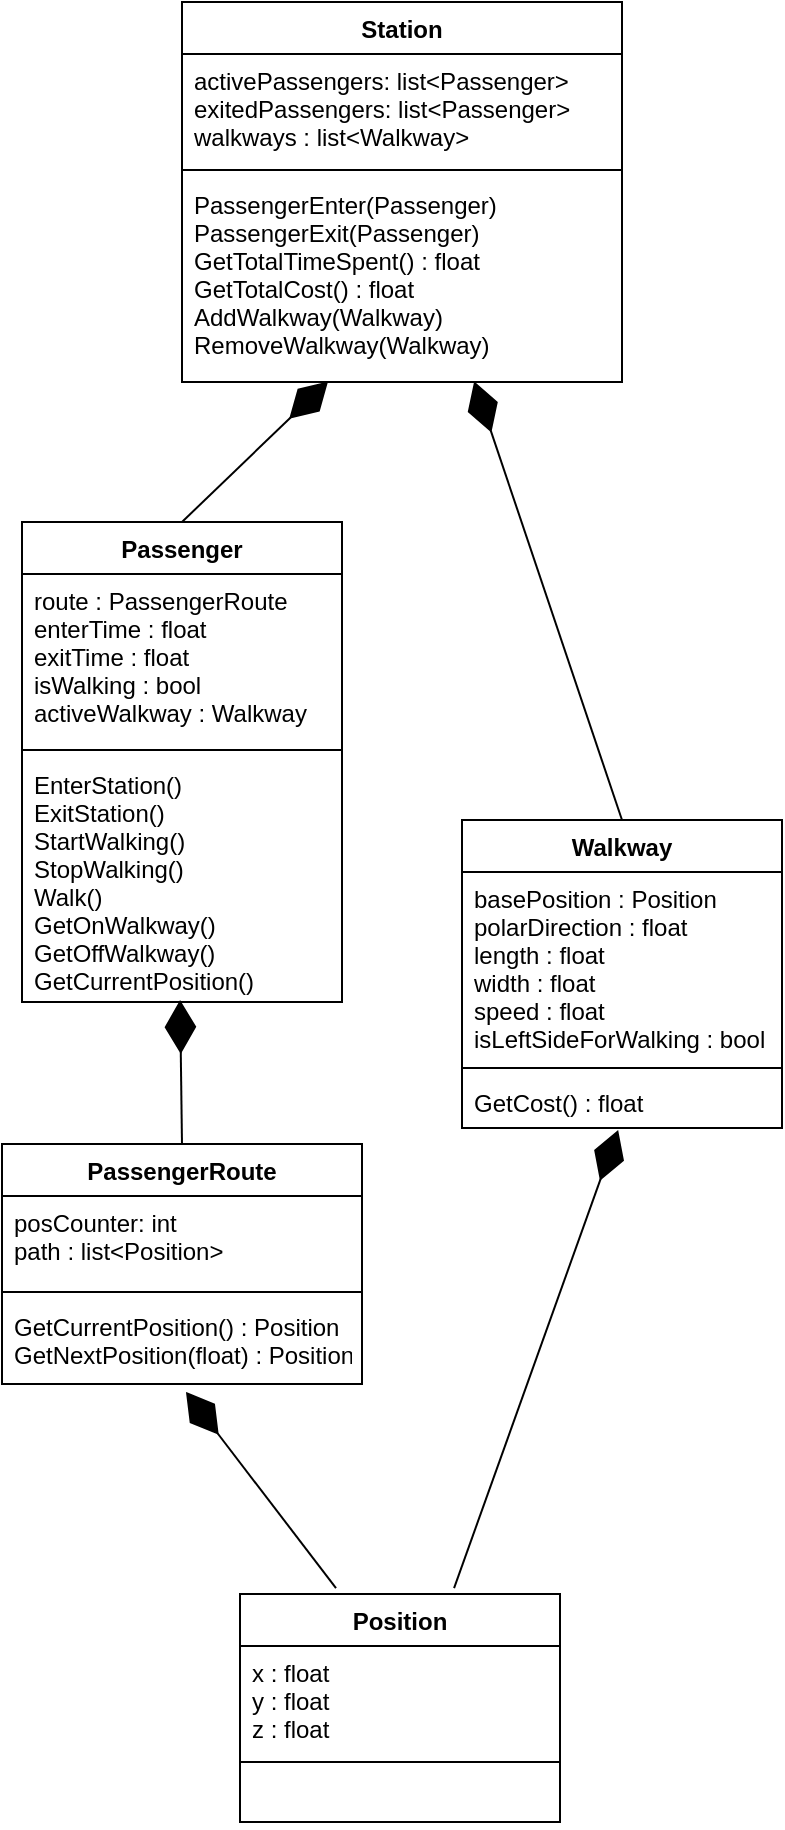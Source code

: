 <mxfile version="11.2.8" type="device" pages="1"><diagram id="e9QCcGnz2mrX9NpaclaG" name="Page-1"><mxGraphModel dx="1689" dy="976" grid="1" gridSize="10" guides="1" tooltips="1" connect="1" arrows="1" fold="1" page="1" pageScale="1" pageWidth="850" pageHeight="1100" math="0" shadow="0"><root><mxCell id="0"/><mxCell id="1" parent="0"/><mxCell id="3pb6yjjh02uH_MEYHXIL-5" value="Station" style="swimlane;fontStyle=1;align=center;verticalAlign=top;childLayout=stackLayout;horizontal=1;startSize=26;horizontalStack=0;resizeParent=1;resizeParentMax=0;resizeLast=0;collapsible=1;marginBottom=0;" vertex="1" parent="1"><mxGeometry x="315" y="60" width="220" height="190" as="geometry"/></mxCell><mxCell id="3pb6yjjh02uH_MEYHXIL-6" value="activePassengers: list&lt;Passenger&gt;&#10;exitedPassengers: list&lt;Passenger&gt;&#10;walkways : list&lt;Walkway&gt;" style="text;strokeColor=none;fillColor=none;align=left;verticalAlign=top;spacingLeft=4;spacingRight=4;overflow=hidden;rotatable=0;points=[[0,0.5],[1,0.5]];portConstraint=eastwest;" vertex="1" parent="3pb6yjjh02uH_MEYHXIL-5"><mxGeometry y="26" width="220" height="54" as="geometry"/></mxCell><mxCell id="3pb6yjjh02uH_MEYHXIL-7" value="" style="line;strokeWidth=1;fillColor=none;align=left;verticalAlign=middle;spacingTop=-1;spacingLeft=3;spacingRight=3;rotatable=0;labelPosition=right;points=[];portConstraint=eastwest;" vertex="1" parent="3pb6yjjh02uH_MEYHXIL-5"><mxGeometry y="80" width="220" height="8" as="geometry"/></mxCell><mxCell id="3pb6yjjh02uH_MEYHXIL-8" value="PassengerEnter(Passenger)&#10;PassengerExit(Passenger)&#10;GetTotalTimeSpent() : float&#10;GetTotalCost() : float&#10;AddWalkway(Walkway)&#10;RemoveWalkway(Walkway)" style="text;strokeColor=none;fillColor=none;align=left;verticalAlign=top;spacingLeft=4;spacingRight=4;overflow=hidden;rotatable=0;points=[[0,0.5],[1,0.5]];portConstraint=eastwest;" vertex="1" parent="3pb6yjjh02uH_MEYHXIL-5"><mxGeometry y="88" width="220" height="102" as="geometry"/></mxCell><mxCell id="3pb6yjjh02uH_MEYHXIL-9" value="Passenger" style="swimlane;fontStyle=1;align=center;verticalAlign=top;childLayout=stackLayout;horizontal=1;startSize=26;horizontalStack=0;resizeParent=1;resizeParentMax=0;resizeLast=0;collapsible=1;marginBottom=0;" vertex="1" parent="1"><mxGeometry x="235" y="320" width="160" height="240" as="geometry"/></mxCell><mxCell id="3pb6yjjh02uH_MEYHXIL-10" value="route : PassengerRoute&#10;enterTime : float&#10;exitTime : float&#10;isWalking : bool&#10;activeWalkway : Walkway" style="text;strokeColor=none;fillColor=none;align=left;verticalAlign=top;spacingLeft=4;spacingRight=4;overflow=hidden;rotatable=0;points=[[0,0.5],[1,0.5]];portConstraint=eastwest;" vertex="1" parent="3pb6yjjh02uH_MEYHXIL-9"><mxGeometry y="26" width="160" height="84" as="geometry"/></mxCell><mxCell id="3pb6yjjh02uH_MEYHXIL-11" value="" style="line;strokeWidth=1;fillColor=none;align=left;verticalAlign=middle;spacingTop=-1;spacingLeft=3;spacingRight=3;rotatable=0;labelPosition=right;points=[];portConstraint=eastwest;" vertex="1" parent="3pb6yjjh02uH_MEYHXIL-9"><mxGeometry y="110" width="160" height="8" as="geometry"/></mxCell><mxCell id="3pb6yjjh02uH_MEYHXIL-12" value="EnterStation()&#10;ExitStation()&#10;StartWalking()&#10;StopWalking()&#10;Walk()&#10;GetOnWalkway()&#10;GetOffWalkway()&#10;GetCurrentPosition()" style="text;strokeColor=none;fillColor=none;align=left;verticalAlign=top;spacingLeft=4;spacingRight=4;overflow=hidden;rotatable=0;points=[[0,0.5],[1,0.5]];portConstraint=eastwest;" vertex="1" parent="3pb6yjjh02uH_MEYHXIL-9"><mxGeometry y="118" width="160" height="122" as="geometry"/></mxCell><mxCell id="3pb6yjjh02uH_MEYHXIL-14" value="PassengerRoute" style="swimlane;fontStyle=1;align=center;verticalAlign=top;childLayout=stackLayout;horizontal=1;startSize=26;horizontalStack=0;resizeParent=1;resizeParentMax=0;resizeLast=0;collapsible=1;marginBottom=0;" vertex="1" parent="1"><mxGeometry x="225" y="631" width="180" height="120" as="geometry"/></mxCell><mxCell id="3pb6yjjh02uH_MEYHXIL-15" value="posCounter: int&#10;path : list&lt;Position&gt;" style="text;strokeColor=none;fillColor=none;align=left;verticalAlign=top;spacingLeft=4;spacingRight=4;overflow=hidden;rotatable=0;points=[[0,0.5],[1,0.5]];portConstraint=eastwest;" vertex="1" parent="3pb6yjjh02uH_MEYHXIL-14"><mxGeometry y="26" width="180" height="44" as="geometry"/></mxCell><mxCell id="3pb6yjjh02uH_MEYHXIL-16" value="" style="line;strokeWidth=1;fillColor=none;align=left;verticalAlign=middle;spacingTop=-1;spacingLeft=3;spacingRight=3;rotatable=0;labelPosition=right;points=[];portConstraint=eastwest;" vertex="1" parent="3pb6yjjh02uH_MEYHXIL-14"><mxGeometry y="70" width="180" height="8" as="geometry"/></mxCell><mxCell id="3pb6yjjh02uH_MEYHXIL-17" value="GetCurrentPosition() : Position&#10;GetNextPosition(float) : Position " style="text;strokeColor=none;fillColor=none;align=left;verticalAlign=top;spacingLeft=4;spacingRight=4;overflow=hidden;rotatable=0;points=[[0,0.5],[1,0.5]];portConstraint=eastwest;" vertex="1" parent="3pb6yjjh02uH_MEYHXIL-14"><mxGeometry y="78" width="180" height="42" as="geometry"/></mxCell><mxCell id="3pb6yjjh02uH_MEYHXIL-22" value="Position" style="swimlane;fontStyle=1;align=center;verticalAlign=top;childLayout=stackLayout;horizontal=1;startSize=26;horizontalStack=0;resizeParent=1;resizeParentMax=0;resizeLast=0;collapsible=1;marginBottom=0;" vertex="1" parent="1"><mxGeometry x="344" y="856" width="160" height="114" as="geometry"/></mxCell><mxCell id="3pb6yjjh02uH_MEYHXIL-23" value="x : float&#10;y : float&#10;z : float" style="text;strokeColor=none;fillColor=none;align=left;verticalAlign=top;spacingLeft=4;spacingRight=4;overflow=hidden;rotatable=0;points=[[0,0.5],[1,0.5]];portConstraint=eastwest;" vertex="1" parent="3pb6yjjh02uH_MEYHXIL-22"><mxGeometry y="26" width="160" height="54" as="geometry"/></mxCell><mxCell id="3pb6yjjh02uH_MEYHXIL-24" value="" style="line;strokeWidth=1;fillColor=none;align=left;verticalAlign=middle;spacingTop=-1;spacingLeft=3;spacingRight=3;rotatable=0;labelPosition=right;points=[];portConstraint=eastwest;" vertex="1" parent="3pb6yjjh02uH_MEYHXIL-22"><mxGeometry y="80" width="160" height="8" as="geometry"/></mxCell><mxCell id="3pb6yjjh02uH_MEYHXIL-25" value=" " style="text;strokeColor=none;fillColor=none;align=left;verticalAlign=top;spacingLeft=4;spacingRight=4;overflow=hidden;rotatable=0;points=[[0,0.5],[1,0.5]];portConstraint=eastwest;" vertex="1" parent="3pb6yjjh02uH_MEYHXIL-22"><mxGeometry y="88" width="160" height="26" as="geometry"/></mxCell><mxCell id="3pb6yjjh02uH_MEYHXIL-26" value="Walkway" style="swimlane;fontStyle=1;align=center;verticalAlign=top;childLayout=stackLayout;horizontal=1;startSize=26;horizontalStack=0;resizeParent=1;resizeParentMax=0;resizeLast=0;collapsible=1;marginBottom=0;" vertex="1" parent="1"><mxGeometry x="455" y="469" width="160" height="154" as="geometry"/></mxCell><mxCell id="3pb6yjjh02uH_MEYHXIL-27" value="basePosition : Position&#10;polarDirection : float&#10;length : float&#10;width : float&#10;speed : float&#10;isLeftSideForWalking : bool" style="text;strokeColor=none;fillColor=none;align=left;verticalAlign=top;spacingLeft=4;spacingRight=4;overflow=hidden;rotatable=0;points=[[0,0.5],[1,0.5]];portConstraint=eastwest;" vertex="1" parent="3pb6yjjh02uH_MEYHXIL-26"><mxGeometry y="26" width="160" height="94" as="geometry"/></mxCell><mxCell id="3pb6yjjh02uH_MEYHXIL-28" value="" style="line;strokeWidth=1;fillColor=none;align=left;verticalAlign=middle;spacingTop=-1;spacingLeft=3;spacingRight=3;rotatable=0;labelPosition=right;points=[];portConstraint=eastwest;" vertex="1" parent="3pb6yjjh02uH_MEYHXIL-26"><mxGeometry y="120" width="160" height="8" as="geometry"/></mxCell><mxCell id="3pb6yjjh02uH_MEYHXIL-29" value="GetCost() : float" style="text;strokeColor=none;fillColor=none;align=left;verticalAlign=top;spacingLeft=4;spacingRight=4;overflow=hidden;rotatable=0;points=[[0,0.5],[1,0.5]];portConstraint=eastwest;" vertex="1" parent="3pb6yjjh02uH_MEYHXIL-26"><mxGeometry y="128" width="160" height="26" as="geometry"/></mxCell><mxCell id="3pb6yjjh02uH_MEYHXIL-30" value="" style="endArrow=diamondThin;endFill=1;endSize=24;html=1;exitX=0.5;exitY=0;exitDx=0;exitDy=0;entryX=0.494;entryY=0.992;entryDx=0;entryDy=0;entryPerimeter=0;" edge="1" parent="1" source="3pb6yjjh02uH_MEYHXIL-14" target="3pb6yjjh02uH_MEYHXIL-12"><mxGeometry width="160" relative="1" as="geometry"><mxPoint x="60" y="900" as="sourcePoint"/><mxPoint x="220" y="900" as="targetPoint"/></mxGeometry></mxCell><mxCell id="3pb6yjjh02uH_MEYHXIL-33" value="" style="endArrow=diamondThin;endFill=1;endSize=24;html=1;exitX=0.669;exitY=-0.026;exitDx=0;exitDy=0;entryX=0.488;entryY=1.038;entryDx=0;entryDy=0;entryPerimeter=0;exitPerimeter=0;" edge="1" parent="1" source="3pb6yjjh02uH_MEYHXIL-22" target="3pb6yjjh02uH_MEYHXIL-29"><mxGeometry width="160" relative="1" as="geometry"><mxPoint x="340" y="570" as="sourcePoint"/><mxPoint x="500" y="570" as="targetPoint"/></mxGeometry></mxCell><mxCell id="3pb6yjjh02uH_MEYHXIL-34" value="" style="endArrow=diamondThin;endFill=1;endSize=24;html=1;exitX=0.3;exitY=-0.026;exitDx=0;exitDy=0;entryX=0.511;entryY=1.095;entryDx=0;entryDy=0;entryPerimeter=0;exitPerimeter=0;" edge="1" parent="1" source="3pb6yjjh02uH_MEYHXIL-22" target="3pb6yjjh02uH_MEYHXIL-17"><mxGeometry width="160" relative="1" as="geometry"><mxPoint x="532" y="791" as="sourcePoint"/><mxPoint x="520.08" y="479.988" as="targetPoint"/></mxGeometry></mxCell><mxCell id="3pb6yjjh02uH_MEYHXIL-35" value="" style="endArrow=diamondThin;endFill=1;endSize=24;html=1;exitX=0.5;exitY=0;exitDx=0;exitDy=0;entryX=0.664;entryY=0.997;entryDx=0;entryDy=0;entryPerimeter=0;" edge="1" parent="1" source="3pb6yjjh02uH_MEYHXIL-26" target="3pb6yjjh02uH_MEYHXIL-8"><mxGeometry width="160" relative="1" as="geometry"><mxPoint x="520" y="346" as="sourcePoint"/><mxPoint x="586" y="278.958" as="targetPoint"/></mxGeometry></mxCell><mxCell id="3pb6yjjh02uH_MEYHXIL-36" value="" style="endArrow=diamondThin;endFill=1;endSize=24;html=1;exitX=0.5;exitY=0;exitDx=0;exitDy=0;entryX=0.332;entryY=0.997;entryDx=0;entryDy=0;entryPerimeter=0;" edge="1" parent="1" source="3pb6yjjh02uH_MEYHXIL-9" target="3pb6yjjh02uH_MEYHXIL-8"><mxGeometry width="160" relative="1" as="geometry"><mxPoint x="235" y="289.5" as="sourcePoint"/><mxPoint x="161.08" y="70.194" as="targetPoint"/></mxGeometry></mxCell></root></mxGraphModel></diagram></mxfile>